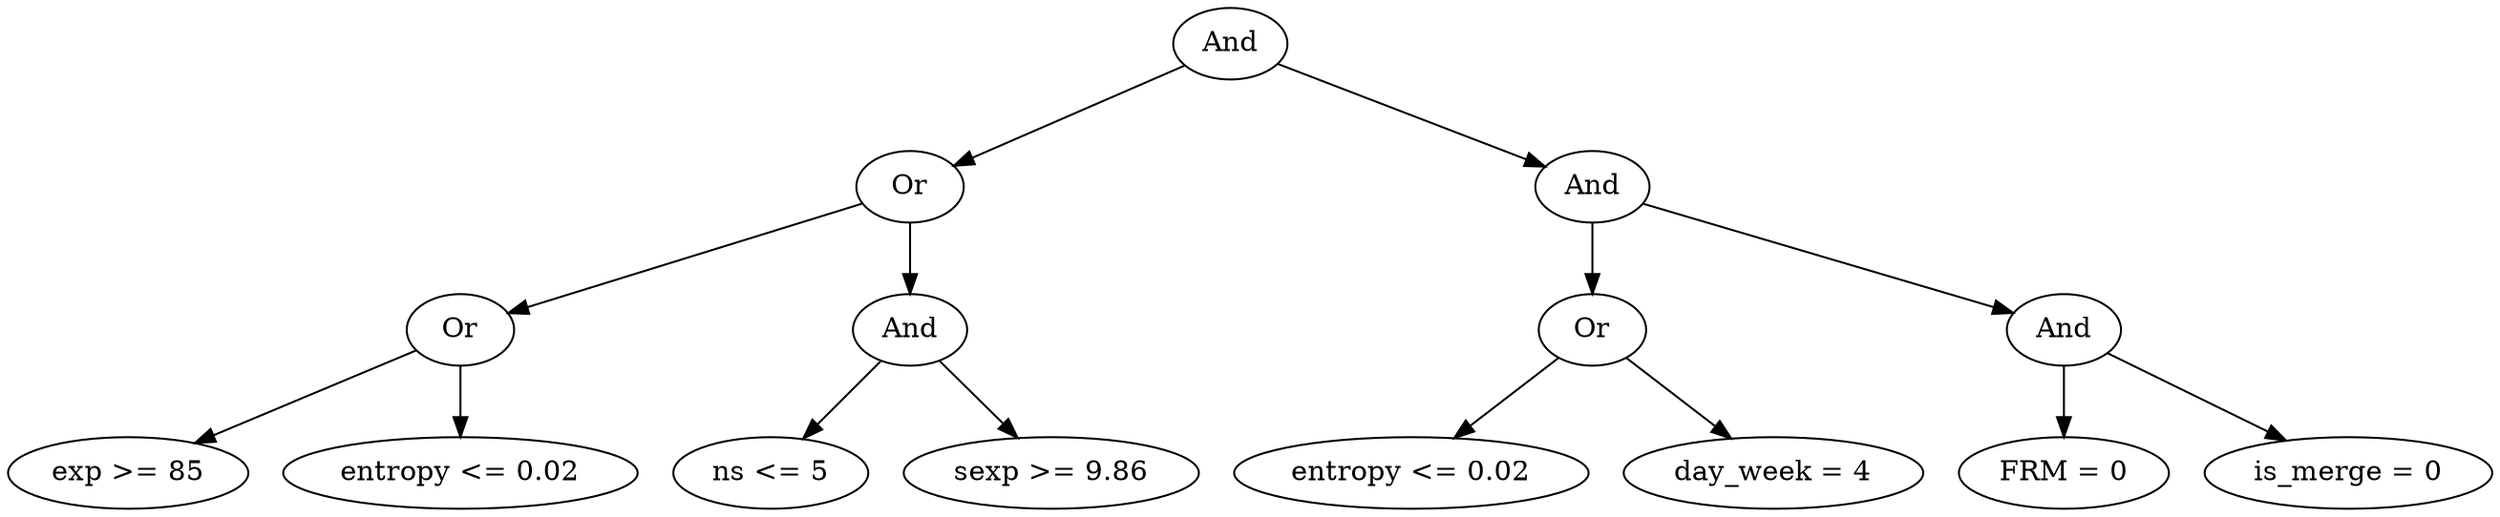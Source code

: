 digraph G {
	graph [bb="0,0,1026.9,252",
		dpi=78
	];
	node [label="\N"];
	1	 [height=0.5,
		label=And,
		pos="500.1,234",
		width=0.75];
	2	 [height=0.5,
		label=Or,
		pos="369.1,162",
		width=0.75];
	1 -> 2	 [pos="e,389.42,173.86 479.63,222.06 457.8,210.4 423.06,191.83 398.35,178.63"];
	3	 [height=0.5,
		label=And,
		pos="648.1,162",
		width=0.75];
	1 -> 3	 [pos="e,626.55,173.19 521.62,222.82 546.83,210.9 588.78,191.06 617.4,177.52"];
	4	 [height=0.5,
		label=Or,
		pos="184.1,90",
		width=0.75];
	2 -> 4	 [pos="e,207.15,99.724 346.04,152.28 313.41,139.93 253.6,117.3 216.51,103.27"];
	5	 [height=0.5,
		label=And,
		pos="369.1,90",
		width=0.75];
	2 -> 5	 [pos="e,369.1,108.1 369.1,143.7 369.1,135.98 369.1,126.71 369.1,118.11"];
	8	 [height=0.5,
		label="exp >= 85",
		pos="48.096,18",
		width=1.336];
	4 -> 8	 [pos="e,75.541,33.126 163.44,78.369 142.53,67.604 109.75,50.736 84.478,37.726"];
	9	 [height=0.5,
		label="entropy <= 0.02",
		pos="184.1,18",
		width=1.9318];
	4 -> 9	 [pos="e,184.1,36.104 184.1,71.697 184.1,63.983 184.1,54.712 184.1,46.112"];
	10	 [height=0.5,
		label="ns <= 5",
		pos="311.1,18",
		width=1.0832];
	5 -> 10	 [pos="e,324.46,35.134 356.51,73.811 349.04,64.8 339.41,53.177 330.94,42.955"];
	11	 [height=0.5,
		label="sexp >= 9.86",
		pos="427.1,18",
		width=1.6429];
	5 -> 11	 [pos="e,413.32,35.628 381.68,73.811 389.04,64.927 398.51,53.504 406.89,43.388"];
	6	 [height=0.5,
		label=Or,
		pos="648.1,90",
		width=0.75];
	3 -> 6	 [pos="e,648.1,108.1 648.1,143.7 648.1,135.98 648.1,126.71 648.1,118.11"];
	7	 [height=0.5,
		label=And,
		pos="848.1,90",
		width=0.75];
	3 -> 7	 [pos="e,824.6,99.223 671.43,152.83 706.86,140.43 774.39,116.8 814.91,102.61"];
	12	 [height=0.5,
		label="entropy <= 0.02",
		pos="574.1,18",
		width=1.9318];
	6 -> 12	 [pos="e,591.65,35.606 633.12,74.834 623.38,65.616 610.43,53.366 599.14,42.689"];
	13	 [height=0.5,
		label="day_week = 4",
		pos="723.1,18",
		width=1.7151];
	6 -> 13	 [pos="e,705.57,35.354 663.27,74.834 673.22,65.551 686.46,53.193 697.96,42.464"];
	14	 [height=0.5,
		label="FRM = 0",
		pos="848.1,18",
		width=1.2457];
	7 -> 14	 [pos="e,848.1,36.104 848.1,71.697 848.1,63.983 848.1,54.712 848.1,46.112"];
	15	 [height=0.5,
		label="is_merge = 0",
		pos="969.1,18",
		width=1.6068];
	7 -> 15	 [pos="e,942.61,34.324 867.81,77.597 885.62,67.292 912.26,51.879 933.75,39.446"];
}
